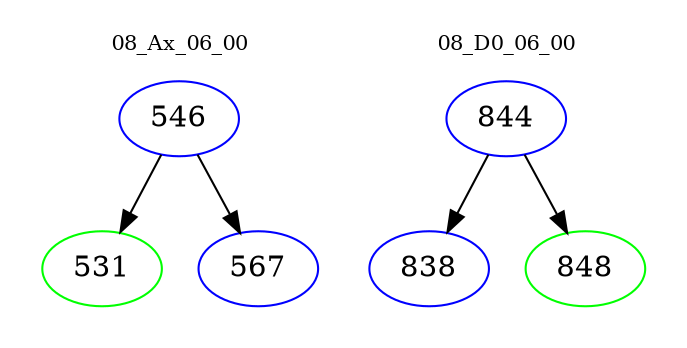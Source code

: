 digraph{
subgraph cluster_0 {
color = white
label = "08_Ax_06_00";
fontsize=10;
T0_546 [label="546", color="blue"]
T0_546 -> T0_531 [color="black"]
T0_531 [label="531", color="green"]
T0_546 -> T0_567 [color="black"]
T0_567 [label="567", color="blue"]
}
subgraph cluster_1 {
color = white
label = "08_D0_06_00";
fontsize=10;
T1_844 [label="844", color="blue"]
T1_844 -> T1_838 [color="black"]
T1_838 [label="838", color="blue"]
T1_844 -> T1_848 [color="black"]
T1_848 [label="848", color="green"]
}
}
